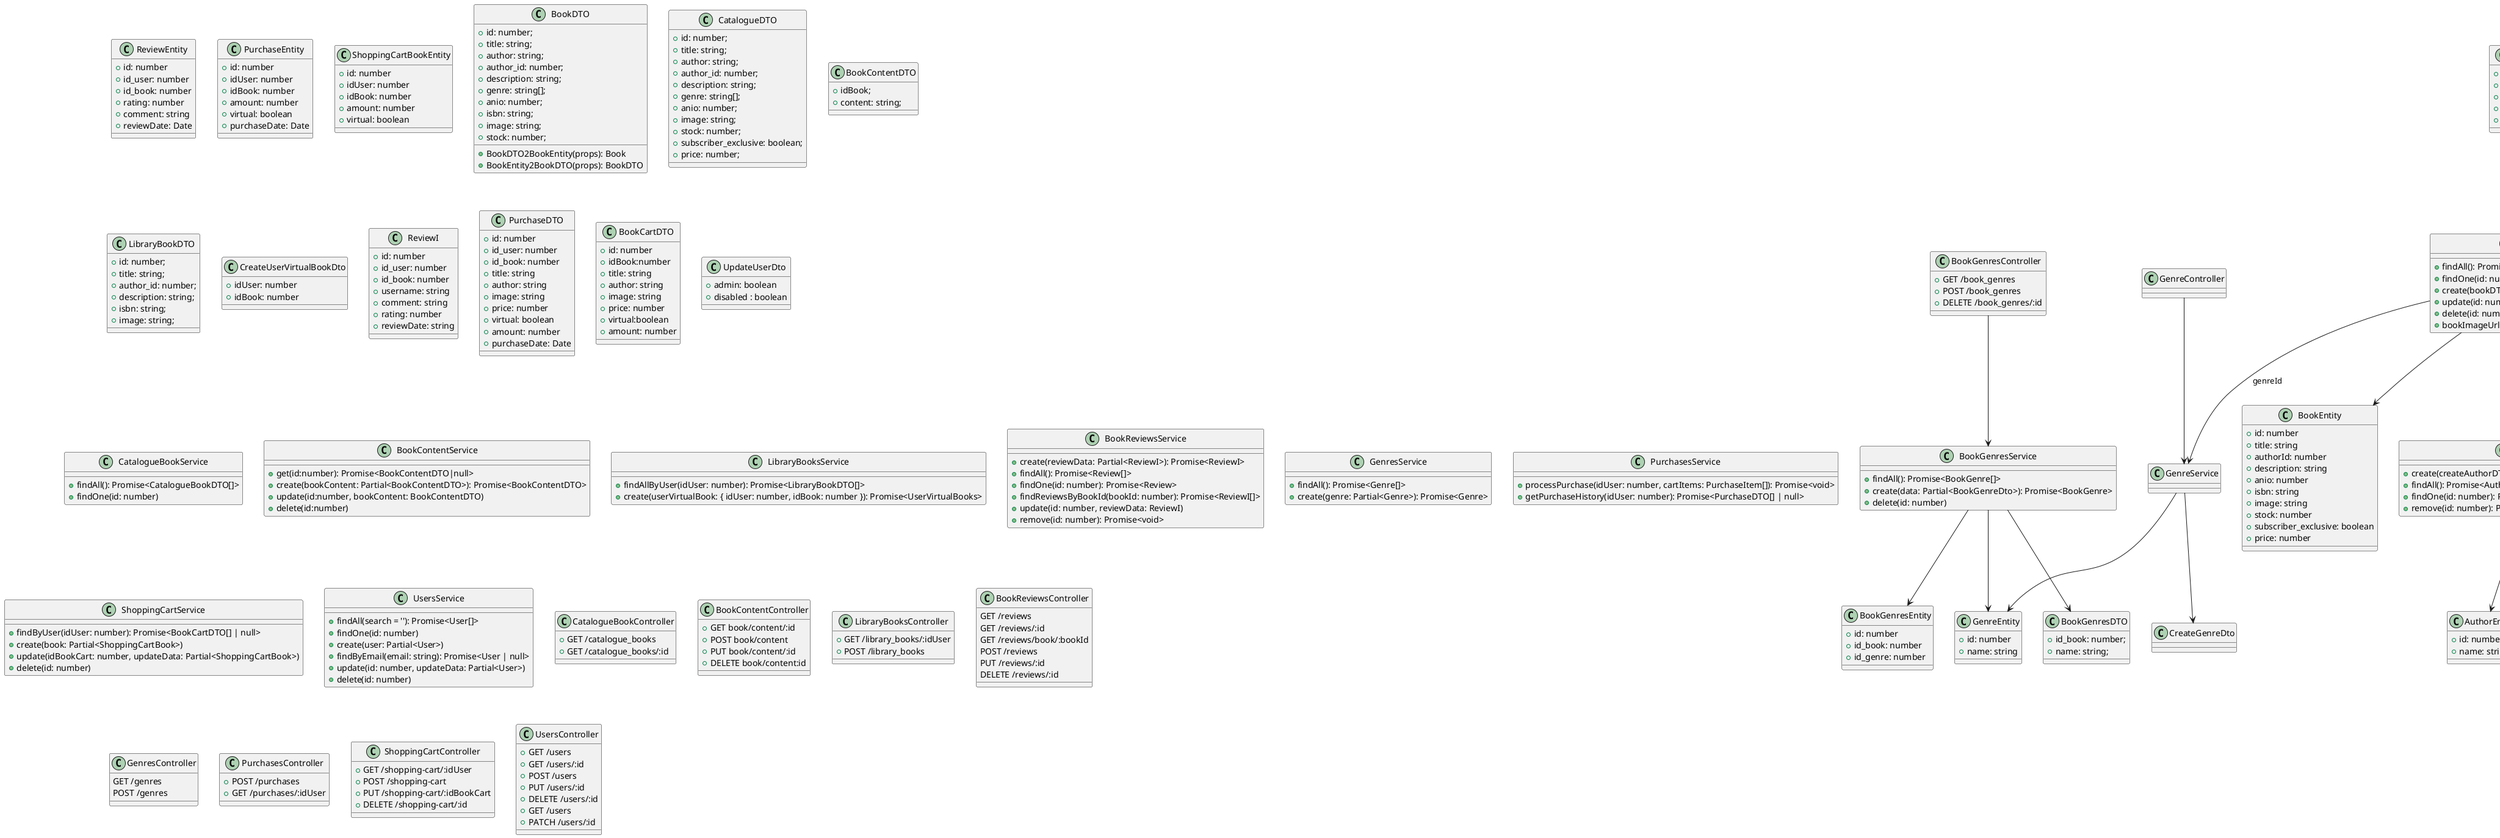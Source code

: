 @startuml Alejandria

'======================
' Entidades
'======================

class AuthorEntity {
  + id: number
  + name: string
}

class BookGenresEntity {
  + id: number
  + id_book: number
  + id_genre: number
}

class BookEntity {
  + id: number
  + title: string
  + authorId: number
  + description: string
  + anio: number
  + isbn: string
  + image: string
  + stock: number
  + subscriber_exclusive: boolean
  + price: number
}

class ReviewEntity {
  + id: number
  + id_user: number
  + id_book: number
  + rating: number
  + comment: string
  + reviewDate: Date
}

class GenreEntity {
  + id: number
  + name: string
}

class PurchaseEntity {
  + id: number
  + idUser: number
  + idBook: number
  + amount: number
  + virtual: boolean
  + purchaseDate: Date
}

class ShoppingCartBookEntity {
  + id: number
  + idUser: number
  + idBook: number
  + amount: number
  + virtual: boolean
}

class UserEntity {
  + id: number
  + firstname: string
  + lastname: string
  + username: string
  + email: string
  + password: string
  + tel: string
  + disabled: boolean
  + image: string
  + registrationDate: Date
}

'======================
' DTOs
'======================

package AuthDTO {
  class LoginRequestBody {
    + email: string;
    + password: string;
  }

  class RegisterRequestBody {
    + username: string;
    + fistname: string;
    + lastname: string;
    + email: string;
    + image: string;
    + password: string;
  }
}

class CreateAuthorDTO {
  + name: string;
}

class BookGenresDTO {
  + id_book: number;
  + name: string;
}

class BookDTO {
  + id: number;
  + title: string;
  + author: string;
  + author_id: number;
  + description: string;
  + genre: string[];
  + anio: number;
  + isbn: string;
  + image: string;
  + stock: number;
  + BookDTO2BookEntity(props): Book
  + BookEntity2BookDTO(props): BookDTO
}

class CatalogueDTO {
  + id: number;
  + title: string;
  + author: string;
  + author_id: number;
  + description: string;
  + genre: string[];
  + anio: number;
  + image: string;
  + stock: number;
  + subscriber_exclusive: boolean;
  + price: number;
}

class BookContentDTO {
  + idBook;
  + content: string;
}

class LibraryBookDTO {
  + id: number;
  + title: string;
  + author_id: number;
  + description: string;
  + isbn: string;
  + image: string;
}

class CreateUserVirtualBookDto {
  + idUser: number
  + idBook: number
}

class ReviewI {
    + id: number
    + id_user: number
    + id_book: number
    + username: string
    + comment: string
    + rating: number
    + reviewDate: string
}

class PurchaseDTO {
  + id: number
  + id_user: number
  + id_book: number
  + title: string
  + author: string
  + image: string
  + price: number
  + virtual: boolean
  + amount: number
  + purchaseDate: Date
}

class BookCartDTO {
  + id: number
  + idBook:number
  + title: string
  + author: string
  + image: string
  + price: number
  + virtual:boolean
  + amount: number
}

class UpdateUserDto {
  + admin: boolean
  + disabled : boolean
}

'======================
' Services
'======================

class AuthService {
  + register(requestBody: RegisterRequestBody)
  + login(requestBody: LoginRequestBody)
  + validateUser(email: string, pass: string): Promise<any>
}

class AuthorService {
  + create(createAuthorDTO: CreateAuthorDTO): Promise<Author>
  + findAll(): Promise<Author[]>
  + findOne(id: number): Promise<Author>
  + remove(id: number): Promise<void>
}

class BookGenresService {
  + findAll(): Promise<BookGenre[]>
  + create(data: Partial<BookGenreDto>): Promise<BookGenre>
  + delete(id: number)
}

class BookService {
  + findAll(): Promise<BookDTO[]>
  + findOne(id: number): Promise<BookDTO | null>
  + create(bookDTO: BookDTO)
  + update(id: number, bookDTO: BookDTO)
  + delete(id: number)
  + bookImageUrl = (imageName:string):string=>
}

class CatalogueBookService {
  + findAll(): Promise<CatalogueBookDTO[]>
  + findOne(id: number)
}

class BookContentService {
  + get(id:number): Promise<BookContentDTO|null>
  + create(bookContent: Partial<BookContentDTO>): Promise<BookContentDTO>
  + update(id:number, bookContent: BookContentDTO)
  + delete(id:number)
}

class LibraryBooksService {
  + findAllByUser(idUser: number): Promise<LibraryBookDTO[]>
  + create(userVirtualBook: { idUser: number, idBook: number }): Promise<UserVirtualBooks>
}

class BookReviewsService {
  + create(reviewData: Partial<ReviewI>): Promise<ReviewI>
  + findAll(): Promise<Review[]>
  + findOne(id: number): Promise<Review>
  + findReviewsByBookId(bookId: number): Promise<ReviewI[]>
  + update(id: number, reviewData: ReviewI)
  + remove(id: number): Promise<void>
}

class GenresService {
  + findAll(): Promise<Genre[]>
  + create(genre: Partial<Genre>): Promise<Genre>
}

class PurchasesService {
  + processPurchase(idUser: number, cartItems: PurchaseItem[]): Promise<void>
  + getPurchaseHistory(idUser: number): Promise<PurchaseDTO[] | null>
}

class ShoppingCartService {
  + findByUser(idUser: number): Promise<BookCartDTO[] | null>
  + create(book: Partial<ShoppingCartBook>)
  + update(idBookCart: number, updateData: Partial<ShoppingCartBook>)
  + delete(id: number)
}

class UsersService {
  + findAll(search = ''): Promise<User[]>
  + findOne(id: number)
  + create(user: Partial<User>)
  + findByEmail(email: string): Promise<User | null>
  + update(id: number, updateData: Partial<User>)
  + delete(id: number)
}

'======================
' Controllers
'======================

class AuthController {
  + POST /login
  + POST /register
}

class AuthorController {
  + GET /authors
  + GET /authors/:id
  + POST /authors
  + DELETE /authors/:id
}

class BookGenresController {
  + GET /book_genres
  + POST /book_genres
  + DELETE /book_genres/:id
}

class BookController {
  + GET /books
  + GET /books/:id
  + POST /books
  + PUT /books/:id
  + DELETE /books/:id
}

class CatalogueBookController {
  + GET /catalogue_books
  + GET /catalogue_books/:id
}

class BookContentController {
  + GET book/content/:id
  + POST book/content
  + PUT book/content/:id
  + DELETE book/content:id
}

class LibraryBooksController {
  + GET /library_books/:idUser
  + POST /library_books
}

class BookReviewsController {
  GET /reviews
  GET /reviews/:id
  GET /reviews/book/:bookId
  POST /reviews
  PUT /reviews/:id
  DELETE /reviews/:id
}

class GenresController {
  GET /genres
  POST /genres
}

class PurchasesController {
  + POST /purchases
  + GET /purchases/:idUser
}

class ShoppingCartController {
  + GET /shopping-cart/:idUser
  + POST /shopping-cart
  + PUT /shopping-cart/:idBookCart
  + DELETE /shopping-cart/:id
}

class UsersController {
  + GET /users
  + GET /users/:id
  + POST /users
  + PUT /users/:id
  + DELETE /users/:id
  + GET /users
  + PATCH /users/:id
}


'======================
' Parte con AppModule corto (faltan agregar mas imports y relaciones.).

' class AppModule {
  '   + imports: BookModule, AuthorModule, GenreModule, UserModule
  '
' }

' AppModule --> BookModule
' AppModule --> AuthorModule
' AppModule --> GenreModule
' AppModule --> UserModule
' '======================


'======================
' Parte con AppModule completo.
' Como podemos apreciar el diagrama (y cuando probamos generar el png tambien) el diagrama queda dificil de leeer.

' class AppModule {
  '     + imports: AuthModule, UsersModule, AuthorModule, BooksModule, BookReviewsModule, GenresModule, BookGenresModule, ShoppingCartModule, CatalogueBooksModule, PurchasesModule, LibraryBooksModule, BookContentModule
  '
' }

' AppModule --> AuthModule
' AppModule --> UsersModule
' AppModule --> AuthorModule
' AppModule --> BooksModule
' AppModule --> BookReviewsModule
' AppModule --> GenresModule
' AppModule --> BookGenresModule
' AppModule --> ShoppingCartModule
' AppModule --> CatalogueBooksModule
' AppModule --> PurchasesModule
' AppModule --> LibraryBooksModule
' AppModule --> BookContentModule

'======================


'======================
' Relaciones
'======================

AuthController --> AuthService
AuthService --> AuthDTO
' AuthService --> LoginRequestBody
' AuthService --> RegisterRequestBody

AuthorController --> AuthorService
AuthorService --> AuthorEntity
AuthorService --> CreateAuthorDTO

BookGenresController --> BookGenresService
BookGenresService --> BookGenresEntity
BookGenresService --> GenreEntity
BookGenresService --> BookGenresDTO


BookController --> BookService
BookService --> BookEntity
BookService --> BookDto
BookService --> UpdateBookDto

GenreController --> GenreService
GenreService --> GenreEntity
GenreService --> CreateGenreDto

UserController --> UserService
UserService --> UserEntity
UserService --> CreateUserDto


BookService --> GenreService : genreId
BookService --> AuthorService : authorId


@enduml
